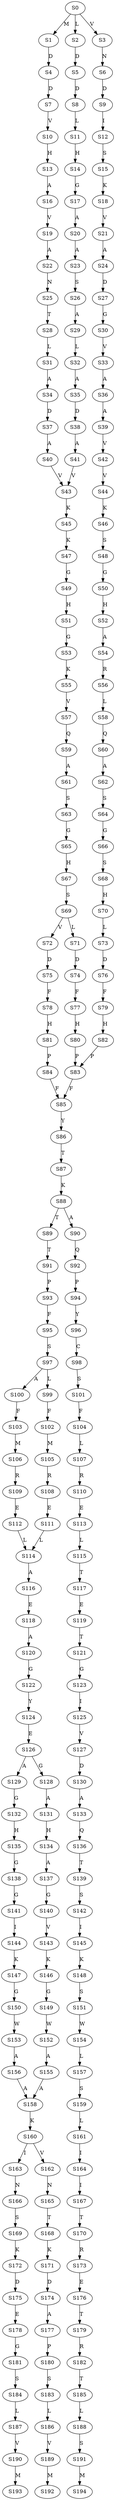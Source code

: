 strict digraph  {
	S0 -> S1 [ label = M ];
	S0 -> S2 [ label = L ];
	S0 -> S3 [ label = V ];
	S1 -> S4 [ label = D ];
	S2 -> S5 [ label = D ];
	S3 -> S6 [ label = N ];
	S4 -> S7 [ label = D ];
	S5 -> S8 [ label = D ];
	S6 -> S9 [ label = D ];
	S7 -> S10 [ label = V ];
	S8 -> S11 [ label = L ];
	S9 -> S12 [ label = I ];
	S10 -> S13 [ label = H ];
	S11 -> S14 [ label = H ];
	S12 -> S15 [ label = S ];
	S13 -> S16 [ label = A ];
	S14 -> S17 [ label = G ];
	S15 -> S18 [ label = K ];
	S16 -> S19 [ label = V ];
	S17 -> S20 [ label = A ];
	S18 -> S21 [ label = V ];
	S19 -> S22 [ label = A ];
	S20 -> S23 [ label = A ];
	S21 -> S24 [ label = A ];
	S22 -> S25 [ label = N ];
	S23 -> S26 [ label = S ];
	S24 -> S27 [ label = D ];
	S25 -> S28 [ label = T ];
	S26 -> S29 [ label = A ];
	S27 -> S30 [ label = G ];
	S28 -> S31 [ label = L ];
	S29 -> S32 [ label = L ];
	S30 -> S33 [ label = V ];
	S31 -> S34 [ label = A ];
	S32 -> S35 [ label = A ];
	S33 -> S36 [ label = A ];
	S34 -> S37 [ label = D ];
	S35 -> S38 [ label = D ];
	S36 -> S39 [ label = A ];
	S37 -> S40 [ label = A ];
	S38 -> S41 [ label = A ];
	S39 -> S42 [ label = V ];
	S40 -> S43 [ label = V ];
	S41 -> S43 [ label = V ];
	S42 -> S44 [ label = V ];
	S43 -> S45 [ label = K ];
	S44 -> S46 [ label = K ];
	S45 -> S47 [ label = K ];
	S46 -> S48 [ label = S ];
	S47 -> S49 [ label = G ];
	S48 -> S50 [ label = G ];
	S49 -> S51 [ label = H ];
	S50 -> S52 [ label = H ];
	S51 -> S53 [ label = G ];
	S52 -> S54 [ label = A ];
	S53 -> S55 [ label = K ];
	S54 -> S56 [ label = R ];
	S55 -> S57 [ label = V ];
	S56 -> S58 [ label = L ];
	S57 -> S59 [ label = Q ];
	S58 -> S60 [ label = Q ];
	S59 -> S61 [ label = A ];
	S60 -> S62 [ label = A ];
	S61 -> S63 [ label = S ];
	S62 -> S64 [ label = S ];
	S63 -> S65 [ label = G ];
	S64 -> S66 [ label = G ];
	S65 -> S67 [ label = H ];
	S66 -> S68 [ label = S ];
	S67 -> S69 [ label = S ];
	S68 -> S70 [ label = H ];
	S69 -> S71 [ label = L ];
	S69 -> S72 [ label = V ];
	S70 -> S73 [ label = L ];
	S71 -> S74 [ label = D ];
	S72 -> S75 [ label = D ];
	S73 -> S76 [ label = D ];
	S74 -> S77 [ label = F ];
	S75 -> S78 [ label = F ];
	S76 -> S79 [ label = F ];
	S77 -> S80 [ label = H ];
	S78 -> S81 [ label = H ];
	S79 -> S82 [ label = H ];
	S80 -> S83 [ label = P ];
	S81 -> S84 [ label = P ];
	S82 -> S83 [ label = P ];
	S83 -> S85 [ label = F ];
	S84 -> S85 [ label = F ];
	S85 -> S86 [ label = Y ];
	S86 -> S87 [ label = T ];
	S87 -> S88 [ label = K ];
	S88 -> S89 [ label = T ];
	S88 -> S90 [ label = A ];
	S89 -> S91 [ label = T ];
	S90 -> S92 [ label = Q ];
	S91 -> S93 [ label = P ];
	S92 -> S94 [ label = P ];
	S93 -> S95 [ label = F ];
	S94 -> S96 [ label = Y ];
	S95 -> S97 [ label = S ];
	S96 -> S98 [ label = C ];
	S97 -> S99 [ label = L ];
	S97 -> S100 [ label = A ];
	S98 -> S101 [ label = S ];
	S99 -> S102 [ label = F ];
	S100 -> S103 [ label = F ];
	S101 -> S104 [ label = F ];
	S102 -> S105 [ label = M ];
	S103 -> S106 [ label = M ];
	S104 -> S107 [ label = L ];
	S105 -> S108 [ label = R ];
	S106 -> S109 [ label = R ];
	S107 -> S110 [ label = R ];
	S108 -> S111 [ label = E ];
	S109 -> S112 [ label = E ];
	S110 -> S113 [ label = E ];
	S111 -> S114 [ label = L ];
	S112 -> S114 [ label = L ];
	S113 -> S115 [ label = L ];
	S114 -> S116 [ label = A ];
	S115 -> S117 [ label = T ];
	S116 -> S118 [ label = E ];
	S117 -> S119 [ label = E ];
	S118 -> S120 [ label = A ];
	S119 -> S121 [ label = T ];
	S120 -> S122 [ label = G ];
	S121 -> S123 [ label = G ];
	S122 -> S124 [ label = Y ];
	S123 -> S125 [ label = I ];
	S124 -> S126 [ label = E ];
	S125 -> S127 [ label = V ];
	S126 -> S128 [ label = G ];
	S126 -> S129 [ label = A ];
	S127 -> S130 [ label = D ];
	S128 -> S131 [ label = A ];
	S129 -> S132 [ label = G ];
	S130 -> S133 [ label = A ];
	S131 -> S134 [ label = H ];
	S132 -> S135 [ label = H ];
	S133 -> S136 [ label = Q ];
	S134 -> S137 [ label = A ];
	S135 -> S138 [ label = G ];
	S136 -> S139 [ label = T ];
	S137 -> S140 [ label = G ];
	S138 -> S141 [ label = G ];
	S139 -> S142 [ label = S ];
	S140 -> S143 [ label = V ];
	S141 -> S144 [ label = I ];
	S142 -> S145 [ label = I ];
	S143 -> S146 [ label = K ];
	S144 -> S147 [ label = K ];
	S145 -> S148 [ label = K ];
	S146 -> S149 [ label = G ];
	S147 -> S150 [ label = G ];
	S148 -> S151 [ label = S ];
	S149 -> S152 [ label = W ];
	S150 -> S153 [ label = W ];
	S151 -> S154 [ label = W ];
	S152 -> S155 [ label = A ];
	S153 -> S156 [ label = A ];
	S154 -> S157 [ label = L ];
	S155 -> S158 [ label = A ];
	S156 -> S158 [ label = A ];
	S157 -> S159 [ label = S ];
	S158 -> S160 [ label = K ];
	S159 -> S161 [ label = L ];
	S160 -> S162 [ label = V ];
	S160 -> S163 [ label = I ];
	S161 -> S164 [ label = I ];
	S162 -> S165 [ label = N ];
	S163 -> S166 [ label = N ];
	S164 -> S167 [ label = I ];
	S165 -> S168 [ label = T ];
	S166 -> S169 [ label = S ];
	S167 -> S170 [ label = T ];
	S168 -> S171 [ label = K ];
	S169 -> S172 [ label = K ];
	S170 -> S173 [ label = R ];
	S171 -> S174 [ label = D ];
	S172 -> S175 [ label = D ];
	S173 -> S176 [ label = E ];
	S174 -> S177 [ label = A ];
	S175 -> S178 [ label = E ];
	S176 -> S179 [ label = T ];
	S177 -> S180 [ label = P ];
	S178 -> S181 [ label = G ];
	S179 -> S182 [ label = R ];
	S180 -> S183 [ label = S ];
	S181 -> S184 [ label = S ];
	S182 -> S185 [ label = T ];
	S183 -> S186 [ label = L ];
	S184 -> S187 [ label = L ];
	S185 -> S188 [ label = L ];
	S186 -> S189 [ label = V ];
	S187 -> S190 [ label = V ];
	S188 -> S191 [ label = S ];
	S189 -> S192 [ label = M ];
	S190 -> S193 [ label = M ];
	S191 -> S194 [ label = M ];
}
